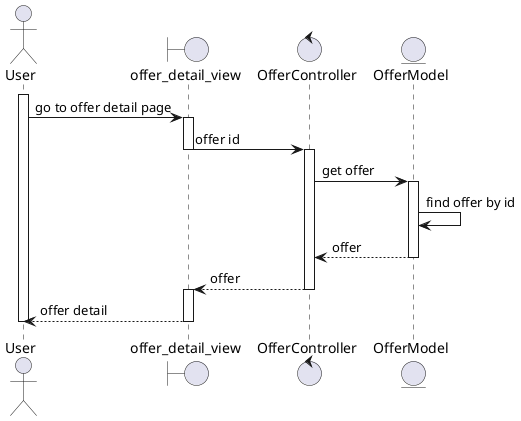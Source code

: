 @startuml
actor User
boundary offer_detail_view
control OfferController
entity OfferModel

activate User
User -> offer_detail_view: go to offer detail page
activate offer_detail_view
offer_detail_view->OfferController:offer id
deactivate offer_detail_view
activate OfferController
OfferController -> OfferModel:get offer
activate OfferModel
OfferModel->OfferModel:find offer by id
OfferModel --> OfferController:offer
deactivate OfferModel
OfferController --> offer_detail_view :offer
deactivate OfferController
activate offer_detail_view
User <-- offer_detail_view: offer detail
deactivate offer_detail_view
deactivate User
@enduml